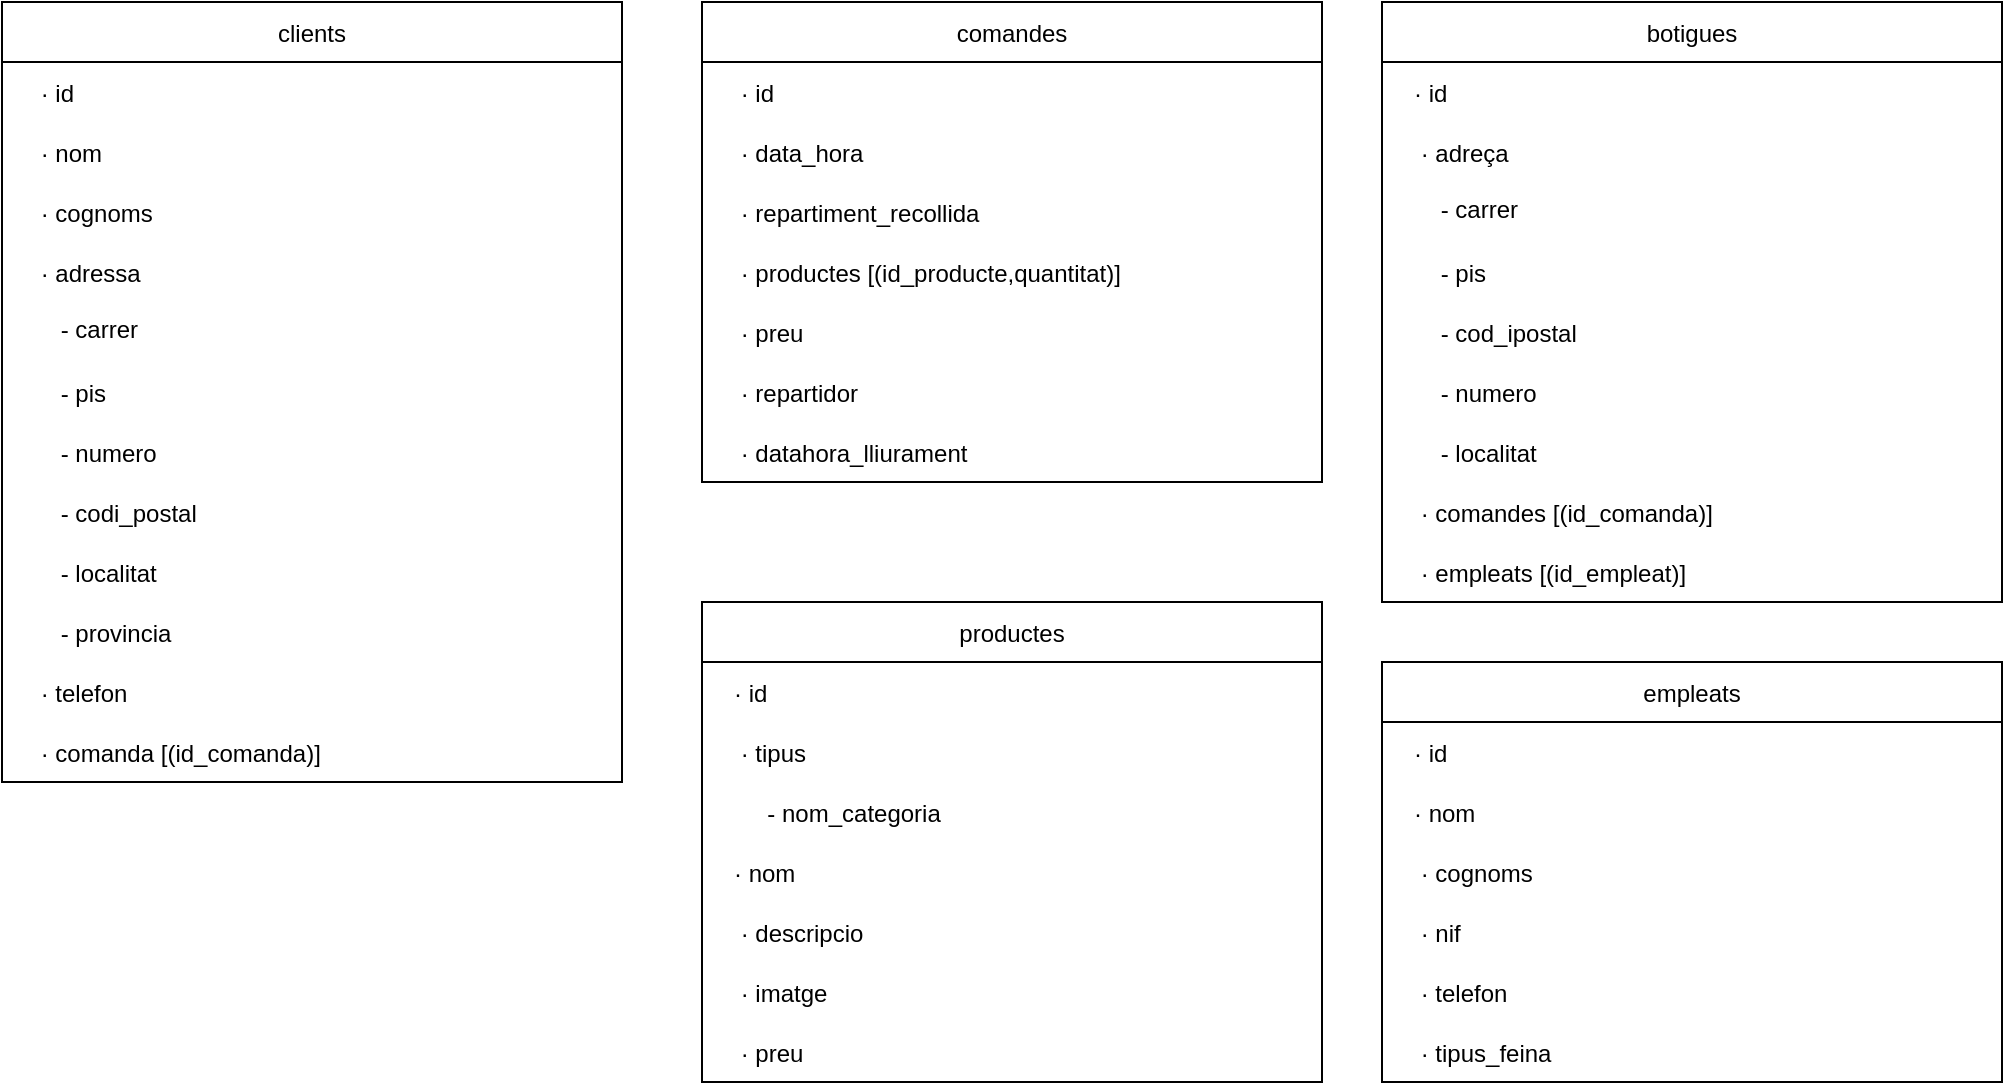 <mxfile version="16.5.2" type="device"><diagram id="uZuOLZRGGxyqzL_tFXV7" name="Page-1"><mxGraphModel dx="1426" dy="948" grid="1" gridSize="10" guides="1" tooltips="1" connect="1" arrows="1" fold="1" page="1" pageScale="1" pageWidth="1169" pageHeight="827" math="0" shadow="0"><root><mxCell id="0"/><mxCell id="1" parent="0"/><mxCell id="sTkgsXUXhV6cH6S5fa6j-8" value="productes" style="swimlane;fontStyle=0;childLayout=stackLayout;horizontal=1;startSize=30;horizontalStack=0;resizeParent=1;resizeParentMax=0;resizeLast=0;collapsible=1;marginBottom=0;" parent="1" vertex="1"><mxGeometry x="430" y="340" width="310" height="240" as="geometry"><mxRectangle x="80" y="80" width="70" height="30" as="alternateBounds"/></mxGeometry></mxCell><mxCell id="ngydRWTtVWet1sjrc-vS-46" value="   · id" style="text;strokeColor=none;fillColor=none;align=left;verticalAlign=middle;spacingLeft=4;spacingRight=4;overflow=hidden;points=[[0,0.5],[1,0.5]];portConstraint=eastwest;rotatable=0;" parent="sTkgsXUXhV6cH6S5fa6j-8" vertex="1"><mxGeometry y="30" width="310" height="30" as="geometry"/></mxCell><mxCell id="sTkgsXUXhV6cH6S5fa6j-10" value="    · tipus " style="text;strokeColor=none;fillColor=none;align=left;verticalAlign=middle;spacingLeft=4;spacingRight=4;overflow=hidden;points=[[0,0.5],[1,0.5]];portConstraint=eastwest;rotatable=0;" parent="sTkgsXUXhV6cH6S5fa6j-8" vertex="1"><mxGeometry y="60" width="310" height="30" as="geometry"/></mxCell><mxCell id="3KYYx_aRBV1nWNEb0i5F-2" value="        - nom_categoria" style="text;strokeColor=none;fillColor=none;align=left;verticalAlign=middle;spacingLeft=4;spacingRight=4;overflow=hidden;points=[[0,0.5],[1,0.5]];portConstraint=eastwest;rotatable=0;" vertex="1" parent="sTkgsXUXhV6cH6S5fa6j-8"><mxGeometry y="90" width="310" height="30" as="geometry"/></mxCell><mxCell id="sTkgsXUXhV6cH6S5fa6j-11" value="   · nom" style="text;strokeColor=none;fillColor=none;align=left;verticalAlign=middle;spacingLeft=4;spacingRight=4;overflow=hidden;points=[[0,0.5],[1,0.5]];portConstraint=eastwest;rotatable=0;" parent="sTkgsXUXhV6cH6S5fa6j-8" vertex="1"><mxGeometry y="120" width="310" height="30" as="geometry"/></mxCell><mxCell id="sTkgsXUXhV6cH6S5fa6j-28" value="    · descripcio" style="text;strokeColor=none;fillColor=none;align=left;verticalAlign=middle;spacingLeft=4;spacingRight=4;overflow=hidden;points=[[0,0.5],[1,0.5]];portConstraint=eastwest;rotatable=0;" parent="sTkgsXUXhV6cH6S5fa6j-8" vertex="1"><mxGeometry y="150" width="310" height="30" as="geometry"/></mxCell><mxCell id="whVWx38KO-JLClnr7zl5-33" value="    · imatge" style="text;strokeColor=none;fillColor=none;align=left;verticalAlign=middle;spacingLeft=4;spacingRight=4;overflow=hidden;points=[[0,0.5],[1,0.5]];portConstraint=eastwest;rotatable=0;" parent="sTkgsXUXhV6cH6S5fa6j-8" vertex="1"><mxGeometry y="180" width="310" height="30" as="geometry"/></mxCell><mxCell id="whVWx38KO-JLClnr7zl5-32" value="    · preu" style="text;strokeColor=none;fillColor=none;align=left;verticalAlign=middle;spacingLeft=4;spacingRight=4;overflow=hidden;points=[[0,0.5],[1,0.5]];portConstraint=eastwest;rotatable=0;" parent="sTkgsXUXhV6cH6S5fa6j-8" vertex="1"><mxGeometry y="210" width="310" height="30" as="geometry"/></mxCell><mxCell id="sTkgsXUXhV6cH6S5fa6j-37" value="clients" style="swimlane;fontStyle=0;childLayout=stackLayout;horizontal=1;startSize=30;horizontalStack=0;resizeParent=1;resizeParentMax=0;resizeLast=0;collapsible=1;marginBottom=0;" parent="1" vertex="1"><mxGeometry x="80" y="40" width="310" height="390" as="geometry"/></mxCell><mxCell id="ngydRWTtVWet1sjrc-vS-48" value="    · id" style="text;strokeColor=none;fillColor=none;align=left;verticalAlign=middle;spacingLeft=4;spacingRight=4;overflow=hidden;points=[[0,0.5],[1,0.5]];portConstraint=eastwest;rotatable=0;" parent="sTkgsXUXhV6cH6S5fa6j-37" vertex="1"><mxGeometry y="30" width="310" height="30" as="geometry"/></mxCell><mxCell id="sTkgsXUXhV6cH6S5fa6j-39" value="    · nom" style="text;strokeColor=none;fillColor=none;align=left;verticalAlign=middle;spacingLeft=4;spacingRight=4;overflow=hidden;points=[[0,0.5],[1,0.5]];portConstraint=eastwest;rotatable=0;" parent="sTkgsXUXhV6cH6S5fa6j-37" vertex="1"><mxGeometry y="60" width="310" height="30" as="geometry"/></mxCell><mxCell id="whVWx38KO-JLClnr7zl5-1" value="    · cognoms" style="text;strokeColor=none;fillColor=none;align=left;verticalAlign=middle;spacingLeft=4;spacingRight=4;overflow=hidden;points=[[0,0.5],[1,0.5]];portConstraint=eastwest;rotatable=0;" parent="sTkgsXUXhV6cH6S5fa6j-37" vertex="1"><mxGeometry y="90" width="310" height="30" as="geometry"/></mxCell><mxCell id="sTkgsXUXhV6cH6S5fa6j-40" value="    · adressa" style="text;strokeColor=none;fillColor=none;align=left;verticalAlign=middle;spacingLeft=4;spacingRight=4;overflow=hidden;points=[[0,0.5],[1,0.5]];portConstraint=eastwest;rotatable=0;" parent="sTkgsXUXhV6cH6S5fa6j-37" vertex="1"><mxGeometry y="120" width="310" height="30" as="geometry"/></mxCell><mxCell id="ngydRWTtVWet1sjrc-vS-31" value="       - carrer&#10;" style="text;strokeColor=none;fillColor=none;align=left;verticalAlign=top;spacingLeft=4;spacingRight=4;overflow=hidden;points=[[0,0.5],[1,0.5]];portConstraint=eastwest;rotatable=0;" parent="sTkgsXUXhV6cH6S5fa6j-37" vertex="1"><mxGeometry y="150" width="310" height="30" as="geometry"/></mxCell><mxCell id="ngydRWTtVWet1sjrc-vS-33" value="       - pis" style="text;strokeColor=none;fillColor=none;align=left;verticalAlign=middle;spacingLeft=4;spacingRight=4;overflow=hidden;points=[[0,0.5],[1,0.5]];portConstraint=eastwest;rotatable=0;" parent="sTkgsXUXhV6cH6S5fa6j-37" vertex="1"><mxGeometry y="180" width="310" height="30" as="geometry"/></mxCell><mxCell id="ngydRWTtVWet1sjrc-vS-32" value="       - numero" style="text;strokeColor=none;fillColor=none;align=left;verticalAlign=middle;spacingLeft=4;spacingRight=4;overflow=hidden;points=[[0,0.5],[1,0.5]];portConstraint=eastwest;rotatable=0;" parent="sTkgsXUXhV6cH6S5fa6j-37" vertex="1"><mxGeometry y="210" width="310" height="30" as="geometry"/></mxCell><mxCell id="ngydRWTtVWet1sjrc-vS-36" value="       - codi_postal" style="text;strokeColor=none;fillColor=none;align=left;verticalAlign=middle;spacingLeft=4;spacingRight=4;overflow=hidden;points=[[0,0.5],[1,0.5]];portConstraint=eastwest;rotatable=0;" parent="sTkgsXUXhV6cH6S5fa6j-37" vertex="1"><mxGeometry y="240" width="310" height="30" as="geometry"/></mxCell><mxCell id="whVWx38KO-JLClnr7zl5-60" value="       - localitat " style="text;strokeColor=none;fillColor=none;align=left;verticalAlign=middle;spacingLeft=4;spacingRight=4;overflow=hidden;points=[[0,0.5],[1,0.5]];portConstraint=eastwest;rotatable=0;" parent="sTkgsXUXhV6cH6S5fa6j-37" vertex="1"><mxGeometry y="270" width="310" height="30" as="geometry"/></mxCell><mxCell id="3KYYx_aRBV1nWNEb0i5F-1" value="       - provincia" style="text;strokeColor=none;fillColor=none;align=left;verticalAlign=middle;spacingLeft=4;spacingRight=4;overflow=hidden;points=[[0,0.5],[1,0.5]];portConstraint=eastwest;rotatable=0;" vertex="1" parent="sTkgsXUXhV6cH6S5fa6j-37"><mxGeometry y="300" width="310" height="30" as="geometry"/></mxCell><mxCell id="ngydRWTtVWet1sjrc-vS-42" value="    · telefon" style="text;strokeColor=none;fillColor=none;align=left;verticalAlign=middle;spacingLeft=4;spacingRight=4;overflow=hidden;points=[[0,0.5],[1,0.5]];portConstraint=eastwest;rotatable=0;" parent="sTkgsXUXhV6cH6S5fa6j-37" vertex="1"><mxGeometry y="330" width="310" height="30" as="geometry"/></mxCell><mxCell id="whVWx38KO-JLClnr7zl5-31" value="    · comanda [(id_comanda)]" style="text;strokeColor=none;fillColor=none;align=left;verticalAlign=middle;spacingLeft=4;spacingRight=4;overflow=hidden;points=[[0,0.5],[1,0.5]];portConstraint=eastwest;rotatable=0;" parent="sTkgsXUXhV6cH6S5fa6j-37" vertex="1"><mxGeometry y="360" width="310" height="30" as="geometry"/></mxCell><mxCell id="ngydRWTtVWet1sjrc-vS-1" value="comandes" style="swimlane;fontStyle=0;childLayout=stackLayout;horizontal=1;startSize=30;horizontalStack=0;resizeParent=1;resizeParentMax=0;resizeLast=0;collapsible=1;marginBottom=0;" parent="1" vertex="1"><mxGeometry x="430" y="40" width="310" height="240" as="geometry"><mxRectangle x="80" y="80" width="70" height="30" as="alternateBounds"/></mxGeometry></mxCell><mxCell id="ngydRWTtVWet1sjrc-vS-47" value="    · id" style="text;strokeColor=none;fillColor=none;align=left;verticalAlign=middle;spacingLeft=4;spacingRight=4;overflow=hidden;points=[[0,0.5],[1,0.5]];portConstraint=eastwest;rotatable=0;" parent="ngydRWTtVWet1sjrc-vS-1" vertex="1"><mxGeometry y="30" width="310" height="30" as="geometry"/></mxCell><mxCell id="ngydRWTtVWet1sjrc-vS-22" value="    · data_hora" style="text;strokeColor=none;fillColor=none;align=left;verticalAlign=middle;spacingLeft=4;spacingRight=4;overflow=hidden;points=[[0,0.5],[1,0.5]];portConstraint=eastwest;rotatable=0;" parent="ngydRWTtVWet1sjrc-vS-1" vertex="1"><mxGeometry y="60" width="310" height="30" as="geometry"/></mxCell><mxCell id="ngydRWTtVWet1sjrc-vS-16" value="    · repartiment_recollida" style="text;strokeColor=none;fillColor=none;align=left;verticalAlign=middle;spacingLeft=4;spacingRight=4;overflow=hidden;points=[[0,0.5],[1,0.5]];portConstraint=eastwest;rotatable=0;" parent="ngydRWTtVWet1sjrc-vS-1" vertex="1"><mxGeometry y="90" width="310" height="30" as="geometry"/></mxCell><mxCell id="ngydRWTtVWet1sjrc-vS-18" value="    · productes [(id_producte,quantitat)]" style="text;strokeColor=none;fillColor=none;align=left;verticalAlign=middle;spacingLeft=4;spacingRight=4;overflow=hidden;points=[[0,0.5],[1,0.5]];portConstraint=eastwest;rotatable=0;" parent="ngydRWTtVWet1sjrc-vS-1" vertex="1"><mxGeometry y="120" width="310" height="30" as="geometry"/></mxCell><mxCell id="ngydRWTtVWet1sjrc-vS-21" value="    · preu" style="text;strokeColor=none;fillColor=none;align=left;verticalAlign=middle;spacingLeft=4;spacingRight=4;overflow=hidden;points=[[0,0.5],[1,0.5]];portConstraint=eastwest;rotatable=0;" parent="ngydRWTtVWet1sjrc-vS-1" vertex="1"><mxGeometry y="150" width="310" height="30" as="geometry"/></mxCell><mxCell id="whVWx38KO-JLClnr7zl5-68" value="    · repartidor " style="text;strokeColor=none;fillColor=none;align=left;verticalAlign=middle;spacingLeft=4;spacingRight=4;overflow=hidden;points=[[0,0.5],[1,0.5]];portConstraint=eastwest;rotatable=0;" parent="ngydRWTtVWet1sjrc-vS-1" vertex="1"><mxGeometry y="180" width="310" height="30" as="geometry"/></mxCell><mxCell id="whVWx38KO-JLClnr7zl5-71" value="    · datahora_lliurament " style="text;strokeColor=none;fillColor=none;align=left;verticalAlign=middle;spacingLeft=4;spacingRight=4;overflow=hidden;points=[[0,0.5],[1,0.5]];portConstraint=eastwest;rotatable=0;" parent="ngydRWTtVWet1sjrc-vS-1" vertex="1"><mxGeometry y="210" width="310" height="30" as="geometry"/></mxCell><mxCell id="whVWx38KO-JLClnr7zl5-41" value="botigues" style="swimlane;fontStyle=0;childLayout=stackLayout;horizontal=1;startSize=30;horizontalStack=0;resizeParent=1;resizeParentMax=0;resizeLast=0;collapsible=1;marginBottom=0;" parent="1" vertex="1"><mxGeometry x="770" y="40" width="310" height="300" as="geometry"><mxRectangle x="80" y="80" width="70" height="30" as="alternateBounds"/></mxGeometry></mxCell><mxCell id="whVWx38KO-JLClnr7zl5-42" value="   · id" style="text;strokeColor=none;fillColor=none;align=left;verticalAlign=middle;spacingLeft=4;spacingRight=4;overflow=hidden;points=[[0,0.5],[1,0.5]];portConstraint=eastwest;rotatable=0;" parent="whVWx38KO-JLClnr7zl5-41" vertex="1"><mxGeometry y="30" width="310" height="30" as="geometry"/></mxCell><mxCell id="whVWx38KO-JLClnr7zl5-52" value="    · adreça" style="text;strokeColor=none;fillColor=none;align=left;verticalAlign=middle;spacingLeft=4;spacingRight=4;overflow=hidden;points=[[0,0.5],[1,0.5]];portConstraint=eastwest;rotatable=0;" parent="whVWx38KO-JLClnr7zl5-41" vertex="1"><mxGeometry y="60" width="310" height="30" as="geometry"/></mxCell><mxCell id="whVWx38KO-JLClnr7zl5-53" value="       - carrer&#10;" style="text;strokeColor=none;fillColor=none;align=left;verticalAlign=top;spacingLeft=4;spacingRight=4;overflow=hidden;points=[[0,0.5],[1,0.5]];portConstraint=eastwest;rotatable=0;" parent="whVWx38KO-JLClnr7zl5-41" vertex="1"><mxGeometry y="90" width="310" height="30" as="geometry"/></mxCell><mxCell id="whVWx38KO-JLClnr7zl5-54" value="       - pis" style="text;strokeColor=none;fillColor=none;align=left;verticalAlign=middle;spacingLeft=4;spacingRight=4;overflow=hidden;points=[[0,0.5],[1,0.5]];portConstraint=eastwest;rotatable=0;" parent="whVWx38KO-JLClnr7zl5-41" vertex="1"><mxGeometry y="120" width="310" height="30" as="geometry"/></mxCell><mxCell id="whVWx38KO-JLClnr7zl5-56" value="       - cod_ipostal" style="text;strokeColor=none;fillColor=none;align=left;verticalAlign=middle;spacingLeft=4;spacingRight=4;overflow=hidden;points=[[0,0.5],[1,0.5]];portConstraint=eastwest;rotatable=0;" parent="whVWx38KO-JLClnr7zl5-41" vertex="1"><mxGeometry y="150" width="310" height="30" as="geometry"/></mxCell><mxCell id="whVWx38KO-JLClnr7zl5-55" value="       - numero" style="text;strokeColor=none;fillColor=none;align=left;verticalAlign=middle;spacingLeft=4;spacingRight=4;overflow=hidden;points=[[0,0.5],[1,0.5]];portConstraint=eastwest;rotatable=0;" parent="whVWx38KO-JLClnr7zl5-41" vertex="1"><mxGeometry y="180" width="310" height="30" as="geometry"/></mxCell><mxCell id="whVWx38KO-JLClnr7zl5-59" value="       - localitat" style="text;strokeColor=none;fillColor=none;align=left;verticalAlign=middle;spacingLeft=4;spacingRight=4;overflow=hidden;points=[[0,0.5],[1,0.5]];portConstraint=eastwest;rotatable=0;" parent="whVWx38KO-JLClnr7zl5-41" vertex="1"><mxGeometry y="210" width="310" height="30" as="geometry"/></mxCell><mxCell id="whVWx38KO-JLClnr7zl5-66" value="    · comandes [(id_comanda)]" style="text;strokeColor=none;fillColor=none;align=left;verticalAlign=middle;spacingLeft=4;spacingRight=4;overflow=hidden;points=[[0,0.5],[1,0.5]];portConstraint=eastwest;rotatable=0;" parent="whVWx38KO-JLClnr7zl5-41" vertex="1"><mxGeometry y="240" width="310" height="30" as="geometry"/></mxCell><mxCell id="whVWx38KO-JLClnr7zl5-67" value="    · empleats [(id_empleat)]" style="text;strokeColor=none;fillColor=none;align=left;verticalAlign=middle;spacingLeft=4;spacingRight=4;overflow=hidden;points=[[0,0.5],[1,0.5]];portConstraint=eastwest;rotatable=0;" parent="whVWx38KO-JLClnr7zl5-41" vertex="1"><mxGeometry y="270" width="310" height="30" as="geometry"/></mxCell><mxCell id="whVWx38KO-JLClnr7zl5-44" value="empleats" style="swimlane;fontStyle=0;childLayout=stackLayout;horizontal=1;startSize=30;horizontalStack=0;resizeParent=1;resizeParentMax=0;resizeLast=0;collapsible=1;marginBottom=0;" parent="1" vertex="1"><mxGeometry x="770" y="370" width="310" height="210" as="geometry"><mxRectangle x="80" y="80" width="70" height="30" as="alternateBounds"/></mxGeometry></mxCell><mxCell id="whVWx38KO-JLClnr7zl5-45" value="   · id" style="text;strokeColor=none;fillColor=none;align=left;verticalAlign=middle;spacingLeft=4;spacingRight=4;overflow=hidden;points=[[0,0.5],[1,0.5]];portConstraint=eastwest;rotatable=0;" parent="whVWx38KO-JLClnr7zl5-44" vertex="1"><mxGeometry y="30" width="310" height="30" as="geometry"/></mxCell><mxCell id="whVWx38KO-JLClnr7zl5-46" value="   · nom" style="text;strokeColor=none;fillColor=none;align=left;verticalAlign=middle;spacingLeft=4;spacingRight=4;overflow=hidden;points=[[0,0.5],[1,0.5]];portConstraint=eastwest;rotatable=0;" parent="whVWx38KO-JLClnr7zl5-44" vertex="1"><mxGeometry y="60" width="310" height="30" as="geometry"/></mxCell><mxCell id="whVWx38KO-JLClnr7zl5-64" value="    · cognoms" style="text;strokeColor=none;fillColor=none;align=left;verticalAlign=middle;spacingLeft=4;spacingRight=4;overflow=hidden;points=[[0,0.5],[1,0.5]];portConstraint=eastwest;rotatable=0;" parent="whVWx38KO-JLClnr7zl5-44" vertex="1"><mxGeometry y="90" width="310" height="30" as="geometry"/></mxCell><mxCell id="whVWx38KO-JLClnr7zl5-63" value="    · nif" style="text;strokeColor=none;fillColor=none;align=left;verticalAlign=middle;spacingLeft=4;spacingRight=4;overflow=hidden;points=[[0,0.5],[1,0.5]];portConstraint=eastwest;rotatable=0;" parent="whVWx38KO-JLClnr7zl5-44" vertex="1"><mxGeometry y="120" width="310" height="30" as="geometry"/></mxCell><mxCell id="whVWx38KO-JLClnr7zl5-62" value="    · telefon" style="text;strokeColor=none;fillColor=none;align=left;verticalAlign=middle;spacingLeft=4;spacingRight=4;overflow=hidden;points=[[0,0.5],[1,0.5]];portConstraint=eastwest;rotatable=0;" parent="whVWx38KO-JLClnr7zl5-44" vertex="1"><mxGeometry y="150" width="310" height="30" as="geometry"/></mxCell><mxCell id="whVWx38KO-JLClnr7zl5-61" value="    · tipus_feina" style="text;strokeColor=none;fillColor=none;align=left;verticalAlign=middle;spacingLeft=4;spacingRight=4;overflow=hidden;points=[[0,0.5],[1,0.5]];portConstraint=eastwest;rotatable=0;" parent="whVWx38KO-JLClnr7zl5-44" vertex="1"><mxGeometry y="180" width="310" height="30" as="geometry"/></mxCell></root></mxGraphModel></diagram></mxfile>